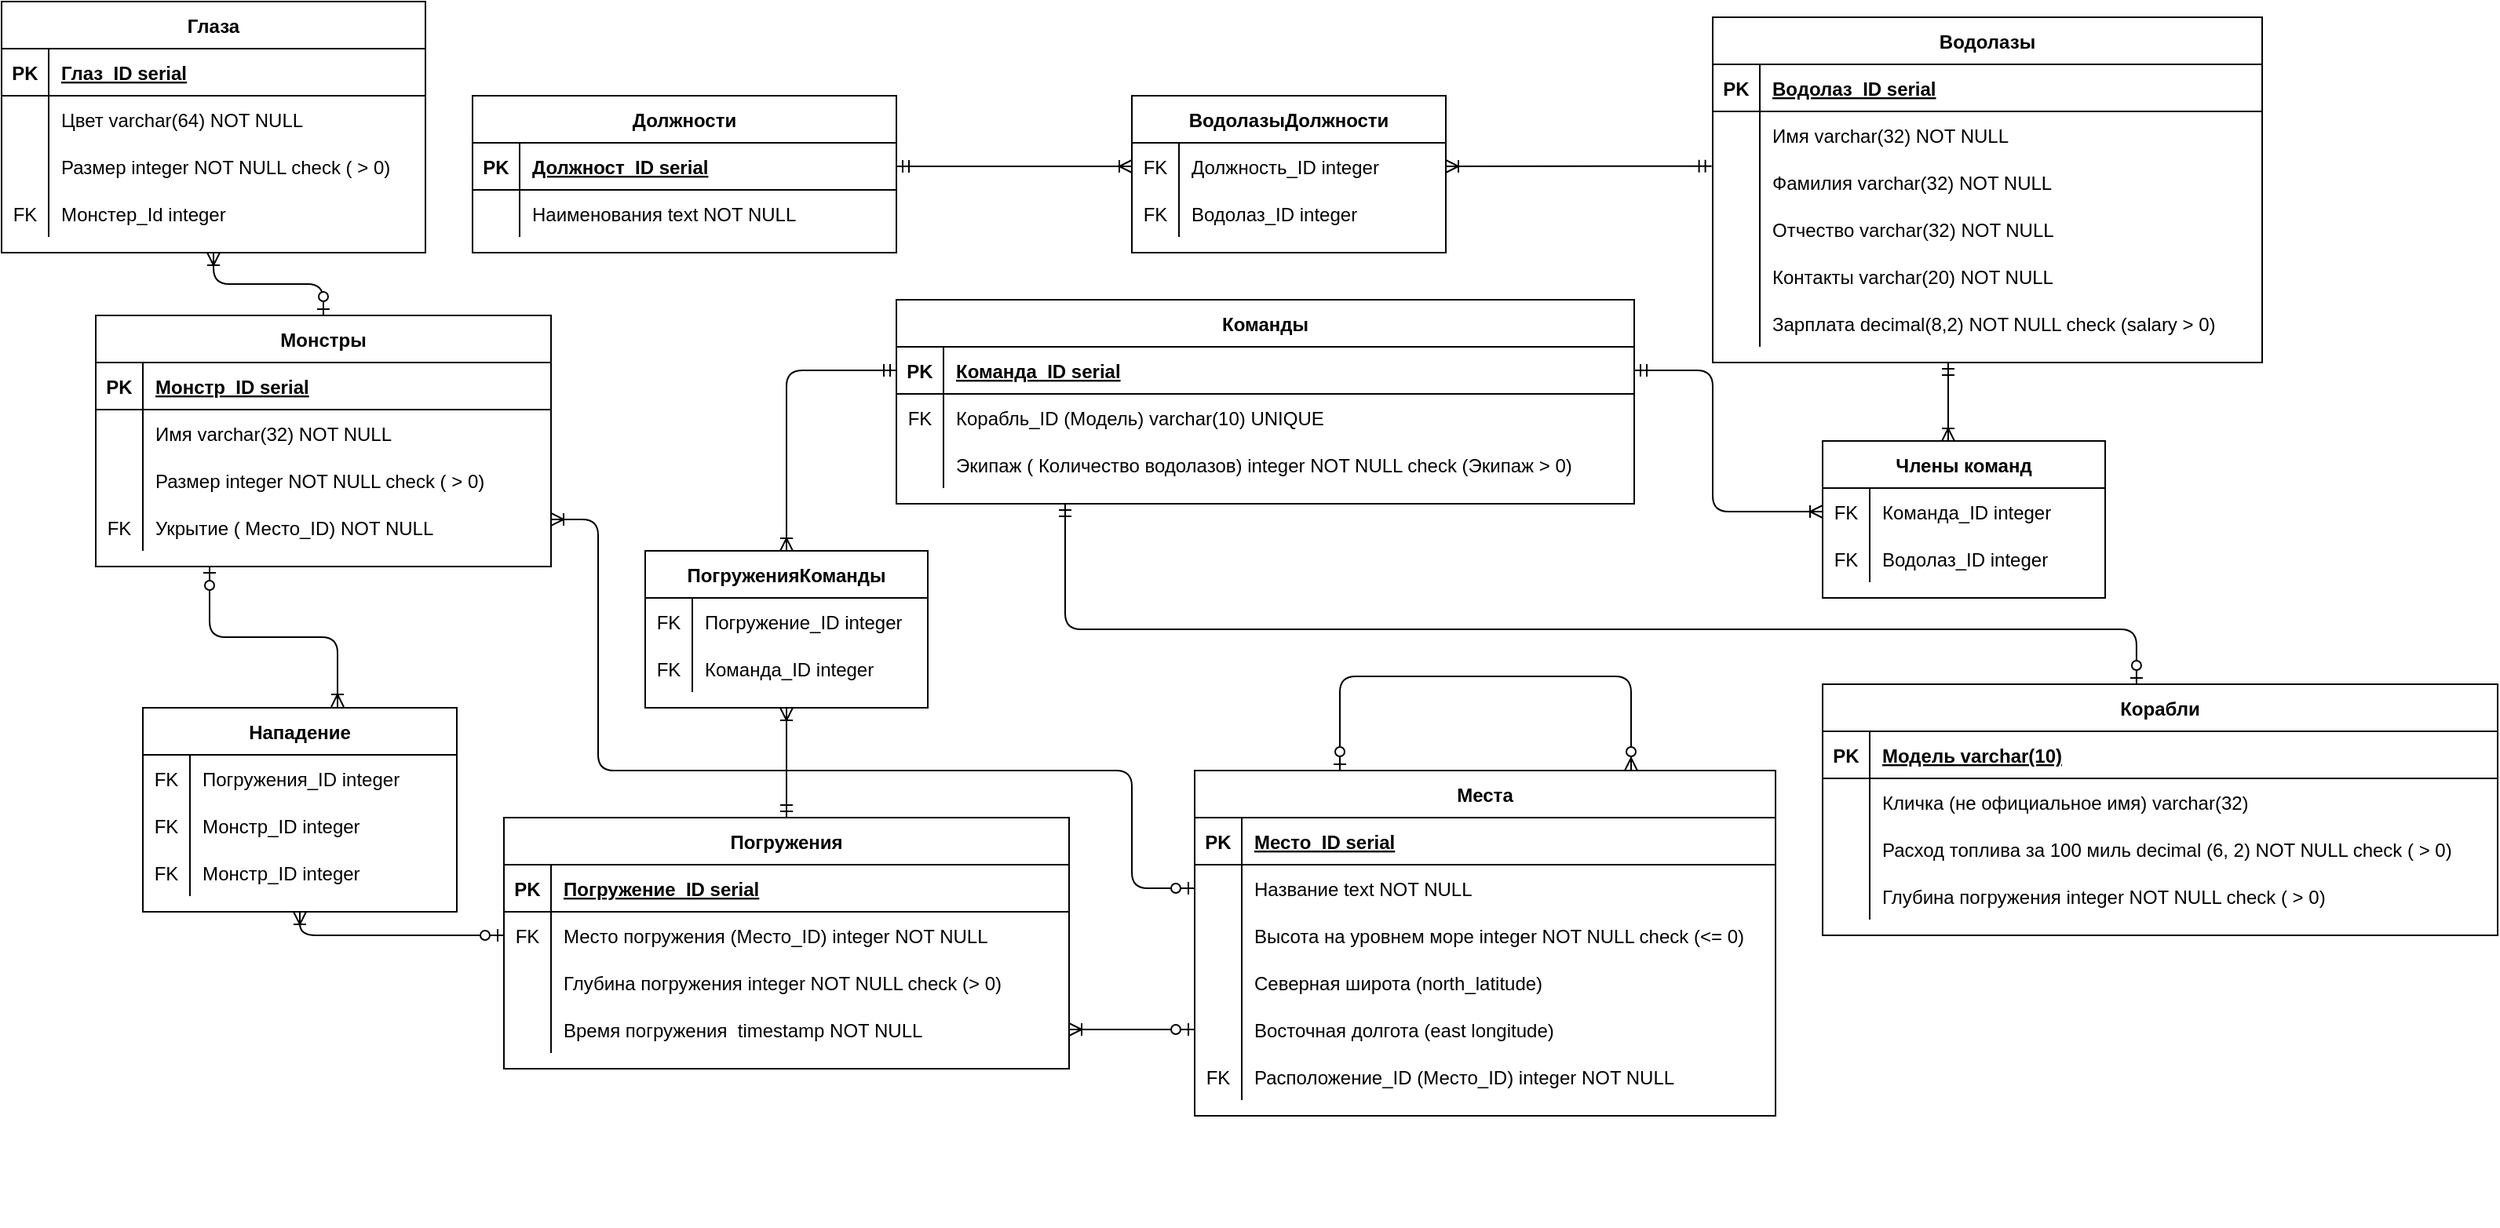 <mxfile version="13.8.8" type="device"><diagram id="R2lEEEUBdFMjLlhIrx00" name="Page-1"><mxGraphModel dx="1526" dy="299" grid="1" gridSize="10" guides="1" tooltips="1" connect="1" arrows="1" fold="1" page="1" pageScale="1" pageWidth="850" pageHeight="1100" math="0" shadow="0" extFonts="Permanent Marker^https://fonts.googleapis.com/css?family=Permanent+Marker"><root><mxCell id="0"/><mxCell id="1" parent="0"/><mxCell id="KyIzx96d9_ezbfcaVegg-49" value="Должности" style="shape=table;startSize=30;container=1;collapsible=1;childLayout=tableLayout;fixedRows=1;rowLines=0;fontStyle=1;align=center;resizeLast=1;" parent="1" vertex="1"><mxGeometry x="-250" y="320" width="270" height="100" as="geometry"/></mxCell><mxCell id="KyIzx96d9_ezbfcaVegg-50" value="" style="shape=partialRectangle;collapsible=0;dropTarget=0;pointerEvents=0;fillColor=none;top=0;left=0;bottom=1;right=0;points=[[0,0.5],[1,0.5]];portConstraint=eastwest;" parent="KyIzx96d9_ezbfcaVegg-49" vertex="1"><mxGeometry y="30" width="270" height="30" as="geometry"/></mxCell><mxCell id="KyIzx96d9_ezbfcaVegg-51" value="PK" style="shape=partialRectangle;connectable=0;fillColor=none;top=0;left=0;bottom=0;right=0;fontStyle=1;overflow=hidden;" parent="KyIzx96d9_ezbfcaVegg-50" vertex="1"><mxGeometry width="30" height="30" as="geometry"/></mxCell><mxCell id="KyIzx96d9_ezbfcaVegg-52" value="Должност_ID serial" style="shape=partialRectangle;connectable=0;fillColor=none;top=0;left=0;bottom=0;right=0;align=left;spacingLeft=6;fontStyle=5;overflow=hidden;" parent="KyIzx96d9_ezbfcaVegg-50" vertex="1"><mxGeometry x="30" width="240" height="30" as="geometry"/></mxCell><mxCell id="KyIzx96d9_ezbfcaVegg-59" value="" style="shape=partialRectangle;collapsible=0;dropTarget=0;pointerEvents=0;fillColor=none;top=0;left=0;bottom=0;right=0;points=[[0,0.5],[1,0.5]];portConstraint=eastwest;" parent="KyIzx96d9_ezbfcaVegg-49" vertex="1"><mxGeometry y="60" width="270" height="30" as="geometry"/></mxCell><mxCell id="KyIzx96d9_ezbfcaVegg-60" value="" style="shape=partialRectangle;connectable=0;fillColor=none;top=0;left=0;bottom=0;right=0;editable=1;overflow=hidden;" parent="KyIzx96d9_ezbfcaVegg-59" vertex="1"><mxGeometry width="30" height="30" as="geometry"/></mxCell><mxCell id="KyIzx96d9_ezbfcaVegg-61" value="Наименования text NOT NULL" style="shape=partialRectangle;connectable=0;fillColor=none;top=0;left=0;bottom=0;right=0;align=left;spacingLeft=6;overflow=hidden;" parent="KyIzx96d9_ezbfcaVegg-59" vertex="1"><mxGeometry x="30" width="240" height="30" as="geometry"/></mxCell><mxCell id="KyIzx96d9_ezbfcaVegg-262" value="" style="fontSize=12;html=1;endArrow=ERoneToMany;startArrow=ERmandOne;elbow=vertical;exitX=1;exitY=0.5;exitDx=0;exitDy=0;entryX=0;entryY=0.5;entryDx=0;entryDy=0;endFill=0;" parent="1" source="KyIzx96d9_ezbfcaVegg-50" target="KyIzx96d9_ezbfcaVegg-201" edge="1"><mxGeometry width="100" height="100" relative="1" as="geometry"><mxPoint x="-10" y="430" as="sourcePoint"/><mxPoint x="90" y="330" as="targetPoint"/><Array as="points"/></mxGeometry></mxCell><mxCell id="KyIzx96d9_ezbfcaVegg-263" value="" style="fontSize=12;html=1;endArrow=ERoneToMany;startArrow=ERmandOne;elbow=vertical;exitX=-0.002;exitY=0.161;exitDx=0;exitDy=0;exitPerimeter=0;entryX=1;entryY=0.5;entryDx=0;entryDy=0;endFill=0;" parent="1" source="KyIzx96d9_ezbfcaVegg-34" target="KyIzx96d9_ezbfcaVegg-201" edge="1"><mxGeometry width="100" height="100" relative="1" as="geometry"><mxPoint x="280" y="290" as="sourcePoint"/><mxPoint x="270" y="365" as="targetPoint"/><Array as="points"/></mxGeometry></mxCell><mxCell id="KyIzx96d9_ezbfcaVegg-264" value="" style="fontSize=12;html=1;endArrow=ERzeroToOne;startArrow=ERmandOne;entryX=0.465;entryY=0;entryDx=0;entryDy=0;entryPerimeter=0;edgeStyle=elbowEdgeStyle;elbow=vertical;startFill=0;endFill=1;" parent="1" target="KyIzx96d9_ezbfcaVegg-62" edge="1"><mxGeometry width="100" height="100" relative="1" as="geometry"><mxPoint x="127.5" y="580" as="sourcePoint"/><mxPoint x="7.5" y="570" as="targetPoint"/><Array as="points"><mxPoint x="280" y="660"/></Array></mxGeometry></mxCell><mxCell id="KyIzx96d9_ezbfcaVegg-278" value="" style="fontSize=12;html=1;endArrow=ERoneToMany;startArrow=ERmandOne;elbow=vertical;endFill=0;" parent="1" edge="1"><mxGeometry width="100" height="100" relative="1" as="geometry"><mxPoint x="690" y="490" as="sourcePoint"/><mxPoint x="690" y="540" as="targetPoint"/><Array as="points"/></mxGeometry></mxCell><mxCell id="KyIzx96d9_ezbfcaVegg-210" value="Команды" style="shape=table;startSize=30;container=1;collapsible=1;childLayout=tableLayout;fixedRows=1;rowLines=0;fontStyle=1;align=center;resizeLast=1;strokeColor=#000000;" parent="1" vertex="1"><mxGeometry x="20" y="450" width="470" height="130" as="geometry"/></mxCell><mxCell id="KyIzx96d9_ezbfcaVegg-211" value="" style="shape=partialRectangle;collapsible=0;dropTarget=0;pointerEvents=0;fillColor=none;top=0;left=0;bottom=1;right=0;points=[[0,0.5],[1,0.5]];portConstraint=eastwest;" parent="KyIzx96d9_ezbfcaVegg-210" vertex="1"><mxGeometry y="30" width="470" height="30" as="geometry"/></mxCell><mxCell id="KyIzx96d9_ezbfcaVegg-212" value="PK" style="shape=partialRectangle;connectable=0;fillColor=none;top=0;left=0;bottom=0;right=0;fontStyle=1;overflow=hidden;" parent="KyIzx96d9_ezbfcaVegg-211" vertex="1"><mxGeometry width="30" height="30" as="geometry"/></mxCell><mxCell id="KyIzx96d9_ezbfcaVegg-213" value="Команда_ID serial" style="shape=partialRectangle;connectable=0;fillColor=none;top=0;left=0;bottom=0;right=0;align=left;spacingLeft=6;fontStyle=5;overflow=hidden;" parent="KyIzx96d9_ezbfcaVegg-211" vertex="1"><mxGeometry x="30" width="440" height="30" as="geometry"/></mxCell><mxCell id="KyIzx96d9_ezbfcaVegg-214" value="" style="shape=partialRectangle;collapsible=0;dropTarget=0;pointerEvents=0;fillColor=none;top=0;left=0;bottom=0;right=0;points=[[0,0.5],[1,0.5]];portConstraint=eastwest;" parent="KyIzx96d9_ezbfcaVegg-210" vertex="1"><mxGeometry y="60" width="470" height="30" as="geometry"/></mxCell><mxCell id="KyIzx96d9_ezbfcaVegg-215" value="FK" style="shape=partialRectangle;connectable=0;fillColor=none;top=0;left=0;bottom=0;right=0;editable=1;overflow=hidden;" parent="KyIzx96d9_ezbfcaVegg-214" vertex="1"><mxGeometry width="30" height="30" as="geometry"/></mxCell><mxCell id="KyIzx96d9_ezbfcaVegg-216" value="Корабль_ID (Модель) varchar(10) UNIQUE" style="shape=partialRectangle;connectable=0;fillColor=none;top=0;left=0;bottom=0;right=0;align=left;spacingLeft=6;overflow=hidden;" parent="KyIzx96d9_ezbfcaVegg-214" vertex="1"><mxGeometry x="30" width="440" height="30" as="geometry"/></mxCell><mxCell id="KyIzx96d9_ezbfcaVegg-217" value="" style="shape=partialRectangle;collapsible=0;dropTarget=0;pointerEvents=0;fillColor=none;top=0;left=0;bottom=0;right=0;points=[[0,0.5],[1,0.5]];portConstraint=eastwest;" parent="KyIzx96d9_ezbfcaVegg-210" vertex="1"><mxGeometry y="90" width="470" height="30" as="geometry"/></mxCell><mxCell id="KyIzx96d9_ezbfcaVegg-218" value="" style="shape=partialRectangle;connectable=0;fillColor=none;top=0;left=0;bottom=0;right=0;editable=1;overflow=hidden;" parent="KyIzx96d9_ezbfcaVegg-217" vertex="1"><mxGeometry width="30" height="30" as="geometry"/></mxCell><mxCell id="KyIzx96d9_ezbfcaVegg-219" value="Экипаж ( Количество водолазов) integer NOT NULL check (Экипаж &gt; 0)" style="shape=partialRectangle;connectable=0;fillColor=none;top=0;left=0;bottom=0;right=0;align=left;spacingLeft=6;overflow=hidden;" parent="KyIzx96d9_ezbfcaVegg-217" vertex="1"><mxGeometry x="30" width="440" height="30" as="geometry"/></mxCell><mxCell id="KyIzx96d9_ezbfcaVegg-280" value="" style="edgeStyle=elbowEdgeStyle;fontSize=12;html=1;endArrow=ERoneToMany;startArrow=ERmandOne;exitX=1;exitY=0.5;exitDx=0;exitDy=0;entryX=0;entryY=0.5;entryDx=0;entryDy=0;endFill=0;" parent="1" source="KyIzx96d9_ezbfcaVegg-211" target="KyIzx96d9_ezbfcaVegg-269" edge="1"><mxGeometry width="100" height="100" relative="1" as="geometry"><mxPoint x="250" y="720" as="sourcePoint"/><mxPoint x="350" y="620" as="targetPoint"/><Array as="points"><mxPoint x="540" y="550"/></Array></mxGeometry></mxCell><mxCell id="KyIzx96d9_ezbfcaVegg-236" value="Погружения" style="shape=table;startSize=30;container=1;collapsible=1;childLayout=tableLayout;fixedRows=1;rowLines=0;fontStyle=1;align=center;resizeLast=1;strokeColor=#000000;" parent="1" vertex="1"><mxGeometry x="-230" y="780" width="360" height="160" as="geometry"/></mxCell><mxCell id="KyIzx96d9_ezbfcaVegg-237" value="" style="shape=partialRectangle;collapsible=0;dropTarget=0;pointerEvents=0;fillColor=none;top=0;left=0;bottom=1;right=0;points=[[0,0.5],[1,0.5]];portConstraint=eastwest;" parent="KyIzx96d9_ezbfcaVegg-236" vertex="1"><mxGeometry y="30" width="360" height="30" as="geometry"/></mxCell><mxCell id="KyIzx96d9_ezbfcaVegg-238" value="PK" style="shape=partialRectangle;connectable=0;fillColor=none;top=0;left=0;bottom=0;right=0;fontStyle=1;overflow=hidden;" parent="KyIzx96d9_ezbfcaVegg-237" vertex="1"><mxGeometry width="30" height="30" as="geometry"/></mxCell><mxCell id="KyIzx96d9_ezbfcaVegg-239" value="Погружение_ID serial" style="shape=partialRectangle;connectable=0;fillColor=none;top=0;left=0;bottom=0;right=0;align=left;spacingLeft=6;fontStyle=5;overflow=hidden;" parent="KyIzx96d9_ezbfcaVegg-237" vertex="1"><mxGeometry x="30" width="330" height="30" as="geometry"/></mxCell><mxCell id="KyIzx96d9_ezbfcaVegg-246" value="" style="shape=partialRectangle;collapsible=0;dropTarget=0;pointerEvents=0;fillColor=none;top=0;left=0;bottom=0;right=0;points=[[0,0.5],[1,0.5]];portConstraint=eastwest;" parent="KyIzx96d9_ezbfcaVegg-236" vertex="1"><mxGeometry y="60" width="360" height="30" as="geometry"/></mxCell><mxCell id="KyIzx96d9_ezbfcaVegg-247" value="FK" style="shape=partialRectangle;connectable=0;fillColor=none;top=0;left=0;bottom=0;right=0;editable=1;overflow=hidden;" parent="KyIzx96d9_ezbfcaVegg-246" vertex="1"><mxGeometry width="30" height="30" as="geometry"/></mxCell><mxCell id="KyIzx96d9_ezbfcaVegg-248" value="Место погружения (Место_ID) integer NOT NULL" style="shape=partialRectangle;connectable=0;fillColor=none;top=0;left=0;bottom=0;right=0;align=left;spacingLeft=6;overflow=hidden;" parent="KyIzx96d9_ezbfcaVegg-246" vertex="1"><mxGeometry x="30" width="330" height="30" as="geometry"/></mxCell><mxCell id="KyIzx96d9_ezbfcaVegg-243" value="" style="shape=partialRectangle;collapsible=0;dropTarget=0;pointerEvents=0;fillColor=none;top=0;left=0;bottom=0;right=0;points=[[0,0.5],[1,0.5]];portConstraint=eastwest;" parent="KyIzx96d9_ezbfcaVegg-236" vertex="1"><mxGeometry y="90" width="360" height="30" as="geometry"/></mxCell><mxCell id="KyIzx96d9_ezbfcaVegg-244" value="" style="shape=partialRectangle;connectable=0;fillColor=none;top=0;left=0;bottom=0;right=0;editable=1;overflow=hidden;" parent="KyIzx96d9_ezbfcaVegg-243" vertex="1"><mxGeometry width="30" height="30" as="geometry"/></mxCell><mxCell id="KyIzx96d9_ezbfcaVegg-245" value="Глубина погружения integer NOT NULL check (&gt; 0)" style="shape=partialRectangle;connectable=0;fillColor=none;top=0;left=0;bottom=0;right=0;align=left;spacingLeft=6;overflow=hidden;" parent="KyIzx96d9_ezbfcaVegg-243" vertex="1"><mxGeometry x="30" width="330" height="30" as="geometry"/></mxCell><mxCell id="KyIzx96d9_ezbfcaVegg-240" value="" style="shape=partialRectangle;collapsible=0;dropTarget=0;pointerEvents=0;fillColor=none;top=0;left=0;bottom=0;right=0;points=[[0,0.5],[1,0.5]];portConstraint=eastwest;" parent="KyIzx96d9_ezbfcaVegg-236" vertex="1"><mxGeometry y="120" width="360" height="30" as="geometry"/></mxCell><mxCell id="KyIzx96d9_ezbfcaVegg-241" value="" style="shape=partialRectangle;connectable=0;fillColor=none;top=0;left=0;bottom=0;right=0;editable=1;overflow=hidden;" parent="KyIzx96d9_ezbfcaVegg-240" vertex="1"><mxGeometry width="30" height="30" as="geometry"/></mxCell><mxCell id="KyIzx96d9_ezbfcaVegg-242" value="Время погружения  timestamp NOT NULL" style="shape=partialRectangle;connectable=0;fillColor=none;top=0;left=0;bottom=0;right=0;align=left;spacingLeft=6;overflow=hidden;" parent="KyIzx96d9_ezbfcaVegg-240" vertex="1"><mxGeometry x="30" width="330" height="30" as="geometry"/></mxCell><mxCell id="KyIzx96d9_ezbfcaVegg-284" value="" style="fontSize=12;html=1;endArrow=ERoneToMany;startArrow=ERmandOne;elbow=vertical;exitX=0;exitY=0.5;exitDx=0;exitDy=0;endFill=0;edgeStyle=orthogonalEdgeStyle;entryX=0.5;entryY=0;entryDx=0;entryDy=0;" parent="1" source="KyIzx96d9_ezbfcaVegg-211" target="KyIzx96d9_ezbfcaVegg-249" edge="1"><mxGeometry width="100" height="100" relative="1" as="geometry"><mxPoint x="19.0" y="502.5" as="sourcePoint"/><mxPoint x="-70" y="497.5" as="targetPoint"/></mxGeometry></mxCell><mxCell id="KyIzx96d9_ezbfcaVegg-285" value="" style="fontSize=12;html=1;endArrow=ERoneToMany;startArrow=ERmandOne;elbow=vertical;exitX=0.5;exitY=0;exitDx=0;exitDy=0;entryX=0.5;entryY=1;entryDx=0;entryDy=0;endFill=0;" parent="1" source="KyIzx96d9_ezbfcaVegg-236" target="KyIzx96d9_ezbfcaVegg-249" edge="1"><mxGeometry width="100" height="100" relative="1" as="geometry"><mxPoint x="-195" y="600" as="sourcePoint"/><mxPoint x="-125" y="600" as="targetPoint"/><Array as="points"/></mxGeometry></mxCell><mxCell id="KyIzx96d9_ezbfcaVegg-27" value="Водолазы" style="shape=table;startSize=30;container=1;collapsible=1;childLayout=tableLayout;fixedRows=1;rowLines=0;fontStyle=1;align=center;resizeLast=1;" parent="1" vertex="1"><mxGeometry x="540" y="270" width="350" height="220" as="geometry"/></mxCell><mxCell id="KyIzx96d9_ezbfcaVegg-28" value="" style="shape=partialRectangle;collapsible=0;dropTarget=0;pointerEvents=0;fillColor=none;top=0;left=0;bottom=1;right=0;points=[[0,0.5],[1,0.5]];portConstraint=eastwest;" parent="KyIzx96d9_ezbfcaVegg-27" vertex="1"><mxGeometry y="30" width="350" height="30" as="geometry"/></mxCell><mxCell id="KyIzx96d9_ezbfcaVegg-29" value="PK" style="shape=partialRectangle;connectable=0;fillColor=none;top=0;left=0;bottom=0;right=0;fontStyle=1;overflow=hidden;" parent="KyIzx96d9_ezbfcaVegg-28" vertex="1"><mxGeometry width="30" height="30" as="geometry"/></mxCell><mxCell id="KyIzx96d9_ezbfcaVegg-30" value="Водолаз_ID serial" style="shape=partialRectangle;connectable=0;fillColor=none;top=0;left=0;bottom=0;right=0;align=left;spacingLeft=6;fontStyle=5;overflow=hidden;" parent="KyIzx96d9_ezbfcaVegg-28" vertex="1"><mxGeometry x="30" width="320" height="30" as="geometry"/></mxCell><mxCell id="KyIzx96d9_ezbfcaVegg-31" value="" style="shape=partialRectangle;collapsible=0;dropTarget=0;pointerEvents=0;fillColor=none;top=0;left=0;bottom=0;right=0;points=[[0,0.5],[1,0.5]];portConstraint=eastwest;" parent="KyIzx96d9_ezbfcaVegg-27" vertex="1"><mxGeometry y="60" width="350" height="30" as="geometry"/></mxCell><mxCell id="KyIzx96d9_ezbfcaVegg-32" value="" style="shape=partialRectangle;connectable=0;fillColor=none;top=0;left=0;bottom=0;right=0;editable=1;overflow=hidden;" parent="KyIzx96d9_ezbfcaVegg-31" vertex="1"><mxGeometry width="30" height="30" as="geometry"/></mxCell><mxCell id="KyIzx96d9_ezbfcaVegg-33" value="Имя varchar(32) NOT NULL" style="shape=partialRectangle;connectable=0;fillColor=none;top=0;left=0;bottom=0;right=0;align=left;spacingLeft=6;overflow=hidden;" parent="KyIzx96d9_ezbfcaVegg-31" vertex="1"><mxGeometry x="30" width="320" height="30" as="geometry"/></mxCell><mxCell id="KyIzx96d9_ezbfcaVegg-34" value="" style="shape=partialRectangle;collapsible=0;dropTarget=0;pointerEvents=0;fillColor=none;top=0;left=0;bottom=0;right=0;points=[[0,0.5],[1,0.5]];portConstraint=eastwest;" parent="KyIzx96d9_ezbfcaVegg-27" vertex="1"><mxGeometry y="90" width="350" height="30" as="geometry"/></mxCell><mxCell id="KyIzx96d9_ezbfcaVegg-35" value="" style="shape=partialRectangle;connectable=0;fillColor=none;top=0;left=0;bottom=0;right=0;editable=1;overflow=hidden;" parent="KyIzx96d9_ezbfcaVegg-34" vertex="1"><mxGeometry width="30" height="30" as="geometry"/></mxCell><mxCell id="KyIzx96d9_ezbfcaVegg-36" value="Фамилия varchar(32) NOT NULL" style="shape=partialRectangle;connectable=0;fillColor=none;top=0;left=0;bottom=0;right=0;align=left;spacingLeft=6;overflow=hidden;" parent="KyIzx96d9_ezbfcaVegg-34" vertex="1"><mxGeometry x="30" width="320" height="30" as="geometry"/></mxCell><mxCell id="KyIzx96d9_ezbfcaVegg-37" value="" style="shape=partialRectangle;collapsible=0;dropTarget=0;pointerEvents=0;fillColor=none;top=0;left=0;bottom=0;right=0;points=[[0,0.5],[1,0.5]];portConstraint=eastwest;" parent="KyIzx96d9_ezbfcaVegg-27" vertex="1"><mxGeometry y="120" width="350" height="30" as="geometry"/></mxCell><mxCell id="KyIzx96d9_ezbfcaVegg-38" value="" style="shape=partialRectangle;connectable=0;fillColor=none;top=0;left=0;bottom=0;right=0;editable=1;overflow=hidden;" parent="KyIzx96d9_ezbfcaVegg-37" vertex="1"><mxGeometry width="30" height="30" as="geometry"/></mxCell><mxCell id="KyIzx96d9_ezbfcaVegg-39" value="Отчество varchar(32) NOT NULL" style="shape=partialRectangle;connectable=0;fillColor=none;top=0;left=0;bottom=0;right=0;align=left;spacingLeft=6;overflow=hidden;" parent="KyIzx96d9_ezbfcaVegg-37" vertex="1"><mxGeometry x="30" width="320" height="30" as="geometry"/></mxCell><mxCell id="KyIzx96d9_ezbfcaVegg-40" value="" style="shape=partialRectangle;collapsible=0;dropTarget=0;pointerEvents=0;fillColor=none;top=0;left=0;bottom=0;right=0;points=[[0,0.5],[1,0.5]];portConstraint=eastwest;" parent="KyIzx96d9_ezbfcaVegg-27" vertex="1"><mxGeometry y="150" width="350" height="30" as="geometry"/></mxCell><mxCell id="KyIzx96d9_ezbfcaVegg-41" value="" style="shape=partialRectangle;connectable=0;fillColor=none;top=0;left=0;bottom=0;right=0;editable=1;overflow=hidden;" parent="KyIzx96d9_ezbfcaVegg-40" vertex="1"><mxGeometry width="30" height="30" as="geometry"/></mxCell><mxCell id="KyIzx96d9_ezbfcaVegg-42" value="Контакты varchar(20) NOT NULL" style="shape=partialRectangle;connectable=0;fillColor=none;top=0;left=0;bottom=0;right=0;align=left;spacingLeft=6;overflow=hidden;" parent="KyIzx96d9_ezbfcaVegg-40" vertex="1"><mxGeometry x="30" width="320" height="30" as="geometry"/></mxCell><mxCell id="KyIzx96d9_ezbfcaVegg-43" value="" style="shape=partialRectangle;collapsible=0;dropTarget=0;pointerEvents=0;fillColor=none;top=0;left=0;bottom=0;right=0;points=[[0,0.5],[1,0.5]];portConstraint=eastwest;" parent="KyIzx96d9_ezbfcaVegg-27" vertex="1"><mxGeometry y="180" width="350" height="30" as="geometry"/></mxCell><mxCell id="KyIzx96d9_ezbfcaVegg-44" value="" style="shape=partialRectangle;connectable=0;fillColor=none;top=0;left=0;bottom=0;right=0;editable=1;overflow=hidden;" parent="KyIzx96d9_ezbfcaVegg-43" vertex="1"><mxGeometry width="30" height="30" as="geometry"/></mxCell><mxCell id="KyIzx96d9_ezbfcaVegg-45" value="Зарплата decimal(8,2) NOT NULL check (salary &gt; 0)" style="shape=partialRectangle;connectable=0;fillColor=none;top=0;left=0;bottom=0;right=0;align=left;spacingLeft=6;overflow=hidden;" parent="KyIzx96d9_ezbfcaVegg-43" vertex="1"><mxGeometry x="30" width="320" height="30" as="geometry"/></mxCell><mxCell id="KyIzx96d9_ezbfcaVegg-75" value="Монстры" style="shape=table;startSize=30;container=1;collapsible=1;childLayout=tableLayout;fixedRows=1;rowLines=0;fontStyle=1;align=center;resizeLast=1;" parent="1" vertex="1"><mxGeometry x="-490" y="460" width="290" height="160" as="geometry"/></mxCell><mxCell id="KyIzx96d9_ezbfcaVegg-76" value="" style="shape=partialRectangle;collapsible=0;dropTarget=0;pointerEvents=0;fillColor=none;top=0;left=0;bottom=1;right=0;points=[[0,0.5],[1,0.5]];portConstraint=eastwest;" parent="KyIzx96d9_ezbfcaVegg-75" vertex="1"><mxGeometry y="30" width="290" height="30" as="geometry"/></mxCell><mxCell id="KyIzx96d9_ezbfcaVegg-77" value="PK" style="shape=partialRectangle;connectable=0;fillColor=none;top=0;left=0;bottom=0;right=0;fontStyle=1;overflow=hidden;" parent="KyIzx96d9_ezbfcaVegg-76" vertex="1"><mxGeometry width="30" height="30" as="geometry"/></mxCell><mxCell id="KyIzx96d9_ezbfcaVegg-78" value="Монстр_ID serial" style="shape=partialRectangle;connectable=0;fillColor=none;top=0;left=0;bottom=0;right=0;align=left;spacingLeft=6;fontStyle=5;overflow=hidden;" parent="KyIzx96d9_ezbfcaVegg-76" vertex="1"><mxGeometry x="30" width="260" height="30" as="geometry"/></mxCell><mxCell id="KyIzx96d9_ezbfcaVegg-79" value="" style="shape=partialRectangle;collapsible=0;dropTarget=0;pointerEvents=0;fillColor=none;top=0;left=0;bottom=0;right=0;points=[[0,0.5],[1,0.5]];portConstraint=eastwest;" parent="KyIzx96d9_ezbfcaVegg-75" vertex="1"><mxGeometry y="60" width="290" height="30" as="geometry"/></mxCell><mxCell id="KyIzx96d9_ezbfcaVegg-80" value="" style="shape=partialRectangle;connectable=0;fillColor=none;top=0;left=0;bottom=0;right=0;editable=1;overflow=hidden;" parent="KyIzx96d9_ezbfcaVegg-79" vertex="1"><mxGeometry width="30" height="30" as="geometry"/></mxCell><mxCell id="KyIzx96d9_ezbfcaVegg-81" value="Имя varchar(32) NOT NULL" style="shape=partialRectangle;connectable=0;fillColor=none;top=0;left=0;bottom=0;right=0;align=left;spacingLeft=6;overflow=hidden;" parent="KyIzx96d9_ezbfcaVegg-79" vertex="1"><mxGeometry x="30" width="260" height="30" as="geometry"/></mxCell><mxCell id="KyIzx96d9_ezbfcaVegg-82" value="" style="shape=partialRectangle;collapsible=0;dropTarget=0;pointerEvents=0;fillColor=none;top=0;left=0;bottom=0;right=0;points=[[0,0.5],[1,0.5]];portConstraint=eastwest;" parent="KyIzx96d9_ezbfcaVegg-75" vertex="1"><mxGeometry y="90" width="290" height="30" as="geometry"/></mxCell><mxCell id="KyIzx96d9_ezbfcaVegg-83" value="" style="shape=partialRectangle;connectable=0;fillColor=none;top=0;left=0;bottom=0;right=0;editable=1;overflow=hidden;" parent="KyIzx96d9_ezbfcaVegg-82" vertex="1"><mxGeometry width="30" height="30" as="geometry"/></mxCell><mxCell id="KyIzx96d9_ezbfcaVegg-84" value="Размер integer NOT NULL check ( &gt; 0)" style="shape=partialRectangle;connectable=0;fillColor=none;top=0;left=0;bottom=0;right=0;align=left;spacingLeft=6;overflow=hidden;" parent="KyIzx96d9_ezbfcaVegg-82" vertex="1"><mxGeometry x="30" width="260" height="30" as="geometry"/></mxCell><mxCell id="KyIzx96d9_ezbfcaVegg-85" value="" style="shape=partialRectangle;collapsible=0;dropTarget=0;pointerEvents=0;fillColor=none;top=0;left=0;bottom=0;right=0;points=[[0,0.5],[1,0.5]];portConstraint=eastwest;" parent="KyIzx96d9_ezbfcaVegg-75" vertex="1"><mxGeometry y="120" width="290" height="30" as="geometry"/></mxCell><mxCell id="KyIzx96d9_ezbfcaVegg-86" value="FK" style="shape=partialRectangle;connectable=0;fillColor=none;top=0;left=0;bottom=0;right=0;editable=1;overflow=hidden;" parent="KyIzx96d9_ezbfcaVegg-85" vertex="1"><mxGeometry width="30" height="30" as="geometry"/></mxCell><mxCell id="KyIzx96d9_ezbfcaVegg-87" value="Укрытие ( Место_ID) NOT NULL" style="shape=partialRectangle;connectable=0;fillColor=none;top=0;left=0;bottom=0;right=0;align=left;spacingLeft=6;overflow=hidden;" parent="KyIzx96d9_ezbfcaVegg-85" vertex="1"><mxGeometry x="30" width="260" height="30" as="geometry"/></mxCell><mxCell id="KyIzx96d9_ezbfcaVegg-117" value="Глаза" style="shape=table;startSize=30;container=1;collapsible=1;childLayout=tableLayout;fixedRows=1;rowLines=0;fontStyle=1;align=center;resizeLast=1;" parent="1" vertex="1"><mxGeometry x="-550" y="260" width="270" height="160" as="geometry"/></mxCell><mxCell id="KyIzx96d9_ezbfcaVegg-118" value="" style="shape=partialRectangle;collapsible=0;dropTarget=0;pointerEvents=0;fillColor=none;top=0;left=0;bottom=1;right=0;points=[[0,0.5],[1,0.5]];portConstraint=eastwest;" parent="KyIzx96d9_ezbfcaVegg-117" vertex="1"><mxGeometry y="30" width="270" height="30" as="geometry"/></mxCell><mxCell id="KyIzx96d9_ezbfcaVegg-119" value="PK" style="shape=partialRectangle;connectable=0;fillColor=none;top=0;left=0;bottom=0;right=0;fontStyle=1;overflow=hidden;" parent="KyIzx96d9_ezbfcaVegg-118" vertex="1"><mxGeometry width="30" height="30" as="geometry"/></mxCell><mxCell id="KyIzx96d9_ezbfcaVegg-120" value="Глаз_ID serial" style="shape=partialRectangle;connectable=0;fillColor=none;top=0;left=0;bottom=0;right=0;align=left;spacingLeft=6;fontStyle=5;overflow=hidden;" parent="KyIzx96d9_ezbfcaVegg-118" vertex="1"><mxGeometry x="30" width="240" height="30" as="geometry"/></mxCell><mxCell id="KyIzx96d9_ezbfcaVegg-121" value="" style="shape=partialRectangle;collapsible=0;dropTarget=0;pointerEvents=0;fillColor=none;top=0;left=0;bottom=0;right=0;points=[[0,0.5],[1,0.5]];portConstraint=eastwest;" parent="KyIzx96d9_ezbfcaVegg-117" vertex="1"><mxGeometry y="60" width="270" height="30" as="geometry"/></mxCell><mxCell id="KyIzx96d9_ezbfcaVegg-122" value="" style="shape=partialRectangle;connectable=0;fillColor=none;top=0;left=0;bottom=0;right=0;editable=1;overflow=hidden;" parent="KyIzx96d9_ezbfcaVegg-121" vertex="1"><mxGeometry width="30" height="30" as="geometry"/></mxCell><mxCell id="KyIzx96d9_ezbfcaVegg-123" value="Цвет varchar(64) NOT NULL" style="shape=partialRectangle;connectable=0;fillColor=none;top=0;left=0;bottom=0;right=0;align=left;spacingLeft=6;overflow=hidden;" parent="KyIzx96d9_ezbfcaVegg-121" vertex="1"><mxGeometry x="30" width="240" height="30" as="geometry"/></mxCell><mxCell id="KyIzx96d9_ezbfcaVegg-124" value="" style="shape=partialRectangle;collapsible=0;dropTarget=0;pointerEvents=0;fillColor=none;top=0;left=0;bottom=0;right=0;points=[[0,0.5],[1,0.5]];portConstraint=eastwest;" parent="KyIzx96d9_ezbfcaVegg-117" vertex="1"><mxGeometry y="90" width="270" height="30" as="geometry"/></mxCell><mxCell id="KyIzx96d9_ezbfcaVegg-125" value="" style="shape=partialRectangle;connectable=0;fillColor=none;top=0;left=0;bottom=0;right=0;editable=1;overflow=hidden;" parent="KyIzx96d9_ezbfcaVegg-124" vertex="1"><mxGeometry width="30" height="30" as="geometry"/></mxCell><mxCell id="KyIzx96d9_ezbfcaVegg-126" value="Размер integer NOT NULL check ( &gt; 0)" style="shape=partialRectangle;connectable=0;fillColor=none;top=0;left=0;bottom=0;right=0;align=left;spacingLeft=6;overflow=hidden;" parent="KyIzx96d9_ezbfcaVegg-124" vertex="1"><mxGeometry x="30" width="240" height="30" as="geometry"/></mxCell><mxCell id="KyIzx96d9_ezbfcaVegg-127" value="" style="shape=partialRectangle;collapsible=0;dropTarget=0;pointerEvents=0;fillColor=none;top=0;left=0;bottom=0;right=0;points=[[0,0.5],[1,0.5]];portConstraint=eastwest;" parent="KyIzx96d9_ezbfcaVegg-117" vertex="1"><mxGeometry y="120" width="270" height="30" as="geometry"/></mxCell><mxCell id="KyIzx96d9_ezbfcaVegg-128" value="FK" style="shape=partialRectangle;connectable=0;fillColor=none;top=0;left=0;bottom=0;right=0;editable=1;overflow=hidden;" parent="KyIzx96d9_ezbfcaVegg-127" vertex="1"><mxGeometry width="30" height="30" as="geometry"/></mxCell><mxCell id="KyIzx96d9_ezbfcaVegg-129" value="Монстер_Id integer" style="shape=partialRectangle;connectable=0;fillColor=none;top=0;left=0;bottom=0;right=0;align=left;spacingLeft=6;overflow=hidden;" parent="KyIzx96d9_ezbfcaVegg-127" vertex="1"><mxGeometry x="30" width="240" height="30" as="geometry"/></mxCell><mxCell id="KyIzx96d9_ezbfcaVegg-292" value="" style="shape=partialRectangle;collapsible=0;dropTarget=0;pointerEvents=0;fillColor=none;top=0;left=0;bottom=0;right=0;points=[[0,0.5],[1,0.5]];portConstraint=eastwest;" parent="1" vertex="1"><mxGeometry x="-190" y="1010" width="220" height="30" as="geometry"/></mxCell><mxCell id="KyIzx96d9_ezbfcaVegg-320" value="" style="fontSize=12;html=1;endArrow=ERoneToMany;startArrow=ERzeroToOne;exitX=0.5;exitY=0;exitDx=0;exitDy=0;entryX=0.5;entryY=1;entryDx=0;entryDy=0;startFill=1;endFill=0;edgeStyle=orthogonalEdgeStyle;" parent="1" source="KyIzx96d9_ezbfcaVegg-75" target="KyIzx96d9_ezbfcaVegg-117" edge="1"><mxGeometry width="100" height="100" relative="1" as="geometry"><mxPoint x="-660" y="510" as="sourcePoint"/><mxPoint x="-680" y="420" as="targetPoint"/></mxGeometry></mxCell><mxCell id="KyIzx96d9_ezbfcaVegg-322" value="" style="fontSize=12;html=1;endArrow=ERoneToMany;startArrow=ERzeroToOne;elbow=vertical;entryX=0.62;entryY=-0.004;entryDx=0;entryDy=0;entryPerimeter=0;endFill=0;exitX=0.25;exitY=1;exitDx=0;exitDy=0;edgeStyle=orthogonalEdgeStyle;startFill=1;" parent="1" target="KyIzx96d9_ezbfcaVegg-307" edge="1" source="KyIzx96d9_ezbfcaVegg-75"><mxGeometry width="100" height="100" relative="1" as="geometry"><mxPoint x="-516" y="480" as="sourcePoint"/><mxPoint x="-407" y="526" as="targetPoint"/></mxGeometry></mxCell><mxCell id="KyIzx96d9_ezbfcaVegg-265" value="Члены команд" style="shape=table;startSize=30;container=1;collapsible=1;childLayout=tableLayout;fixedRows=1;rowLines=0;fontStyle=1;align=center;resizeLast=1;strokeColor=#000000;" parent="1" vertex="1"><mxGeometry x="610" y="540" width="180" height="100" as="geometry"/></mxCell><mxCell id="KyIzx96d9_ezbfcaVegg-269" value="" style="shape=partialRectangle;collapsible=0;dropTarget=0;pointerEvents=0;fillColor=none;top=0;left=0;bottom=0;right=0;points=[[0,0.5],[1,0.5]];portConstraint=eastwest;" parent="KyIzx96d9_ezbfcaVegg-265" vertex="1"><mxGeometry y="30" width="180" height="30" as="geometry"/></mxCell><mxCell id="KyIzx96d9_ezbfcaVegg-270" value="FK" style="shape=partialRectangle;connectable=0;fillColor=none;top=0;left=0;bottom=0;right=0;editable=1;overflow=hidden;" parent="KyIzx96d9_ezbfcaVegg-269" vertex="1"><mxGeometry width="30" height="30" as="geometry"/></mxCell><mxCell id="KyIzx96d9_ezbfcaVegg-271" value="Команда_ID integer" style="shape=partialRectangle;connectable=0;fillColor=none;top=0;left=0;bottom=0;right=0;align=left;spacingLeft=6;overflow=hidden;" parent="KyIzx96d9_ezbfcaVegg-269" vertex="1"><mxGeometry x="30" width="150" height="30" as="geometry"/></mxCell><mxCell id="KyIzx96d9_ezbfcaVegg-272" value="" style="shape=partialRectangle;collapsible=0;dropTarget=0;pointerEvents=0;fillColor=none;top=0;left=0;bottom=0;right=0;points=[[0,0.5],[1,0.5]];portConstraint=eastwest;" parent="KyIzx96d9_ezbfcaVegg-265" vertex="1"><mxGeometry y="60" width="180" height="30" as="geometry"/></mxCell><mxCell id="KyIzx96d9_ezbfcaVegg-273" value="FK" style="shape=partialRectangle;connectable=0;fillColor=none;top=0;left=0;bottom=0;right=0;editable=1;overflow=hidden;" parent="KyIzx96d9_ezbfcaVegg-272" vertex="1"><mxGeometry width="30" height="30" as="geometry"/></mxCell><mxCell id="KyIzx96d9_ezbfcaVegg-274" value="Водолаз_ID integer" style="shape=partialRectangle;connectable=0;fillColor=none;top=0;left=0;bottom=0;right=0;align=left;spacingLeft=6;overflow=hidden;" parent="KyIzx96d9_ezbfcaVegg-272" vertex="1"><mxGeometry x="30" width="150" height="30" as="geometry"/></mxCell><mxCell id="KyIzx96d9_ezbfcaVegg-197" value="ВодолазыДолжности" style="shape=table;startSize=30;container=1;collapsible=1;childLayout=tableLayout;fixedRows=1;rowLines=0;fontStyle=1;align=center;resizeLast=1;strokeColor=#000000;" parent="1" vertex="1"><mxGeometry x="170" y="320" width="200" height="100" as="geometry"/></mxCell><mxCell id="KyIzx96d9_ezbfcaVegg-201" value="" style="shape=partialRectangle;collapsible=0;dropTarget=0;pointerEvents=0;fillColor=none;top=0;left=0;bottom=0;right=0;points=[[0,0.5],[1,0.5]];portConstraint=eastwest;" parent="KyIzx96d9_ezbfcaVegg-197" vertex="1"><mxGeometry y="30" width="200" height="30" as="geometry"/></mxCell><mxCell id="KyIzx96d9_ezbfcaVegg-202" value="FK" style="shape=partialRectangle;connectable=0;fillColor=none;top=0;left=0;bottom=0;right=0;editable=1;overflow=hidden;" parent="KyIzx96d9_ezbfcaVegg-201" vertex="1"><mxGeometry width="30" height="30" as="geometry"/></mxCell><mxCell id="KyIzx96d9_ezbfcaVegg-203" value="Должность_ID integer" style="shape=partialRectangle;connectable=0;fillColor=none;top=0;left=0;bottom=0;right=0;align=left;spacingLeft=6;overflow=hidden;" parent="KyIzx96d9_ezbfcaVegg-201" vertex="1"><mxGeometry x="30" width="170" height="30" as="geometry"/></mxCell><mxCell id="KyIzx96d9_ezbfcaVegg-204" value="" style="shape=partialRectangle;collapsible=0;dropTarget=0;pointerEvents=0;fillColor=none;top=0;left=0;bottom=0;right=0;points=[[0,0.5],[1,0.5]];portConstraint=eastwest;" parent="KyIzx96d9_ezbfcaVegg-197" vertex="1"><mxGeometry y="60" width="200" height="30" as="geometry"/></mxCell><mxCell id="KyIzx96d9_ezbfcaVegg-205" value="FK" style="shape=partialRectangle;connectable=0;fillColor=none;top=0;left=0;bottom=0;right=0;editable=1;overflow=hidden;" parent="KyIzx96d9_ezbfcaVegg-204" vertex="1"><mxGeometry width="30" height="30" as="geometry"/></mxCell><mxCell id="KyIzx96d9_ezbfcaVegg-206" value="Водолаз_ID integer" style="shape=partialRectangle;connectable=0;fillColor=none;top=0;left=0;bottom=0;right=0;align=left;spacingLeft=6;overflow=hidden;" parent="KyIzx96d9_ezbfcaVegg-204" vertex="1"><mxGeometry x="30" width="170" height="30" as="geometry"/></mxCell><mxCell id="KyIzx96d9_ezbfcaVegg-62" value="Корабли" style="shape=table;startSize=30;container=1;collapsible=1;childLayout=tableLayout;fixedRows=1;rowLines=0;fontStyle=1;align=center;resizeLast=1;" parent="1" vertex="1"><mxGeometry x="610" y="695" width="430" height="160" as="geometry"/></mxCell><mxCell id="KyIzx96d9_ezbfcaVegg-63" value="" style="shape=partialRectangle;collapsible=0;dropTarget=0;pointerEvents=0;fillColor=none;top=0;left=0;bottom=1;right=0;points=[[0,0.5],[1,0.5]];portConstraint=eastwest;" parent="KyIzx96d9_ezbfcaVegg-62" vertex="1"><mxGeometry y="30" width="430" height="30" as="geometry"/></mxCell><mxCell id="KyIzx96d9_ezbfcaVegg-64" value="PK" style="shape=partialRectangle;connectable=0;fillColor=none;top=0;left=0;bottom=0;right=0;fontStyle=1;overflow=hidden;" parent="KyIzx96d9_ezbfcaVegg-63" vertex="1"><mxGeometry width="30" height="30" as="geometry"/></mxCell><mxCell id="KyIzx96d9_ezbfcaVegg-65" value="Модель varchar(10)" style="shape=partialRectangle;connectable=0;fillColor=none;top=0;left=0;bottom=0;right=0;align=left;spacingLeft=6;fontStyle=5;overflow=hidden;" parent="KyIzx96d9_ezbfcaVegg-63" vertex="1"><mxGeometry x="30" width="400" height="30" as="geometry"/></mxCell><mxCell id="KyIzx96d9_ezbfcaVegg-66" value="" style="shape=partialRectangle;collapsible=0;dropTarget=0;pointerEvents=0;fillColor=none;top=0;left=0;bottom=0;right=0;points=[[0,0.5],[1,0.5]];portConstraint=eastwest;" parent="KyIzx96d9_ezbfcaVegg-62" vertex="1"><mxGeometry y="60" width="430" height="30" as="geometry"/></mxCell><mxCell id="KyIzx96d9_ezbfcaVegg-67" value="" style="shape=partialRectangle;connectable=0;fillColor=none;top=0;left=0;bottom=0;right=0;editable=1;overflow=hidden;" parent="KyIzx96d9_ezbfcaVegg-66" vertex="1"><mxGeometry width="30" height="30" as="geometry"/></mxCell><mxCell id="KyIzx96d9_ezbfcaVegg-68" value="Кличка (не официальное имя) varchar(32)" style="shape=partialRectangle;connectable=0;fillColor=none;top=0;left=0;bottom=0;right=0;align=left;spacingLeft=6;overflow=hidden;" parent="KyIzx96d9_ezbfcaVegg-66" vertex="1"><mxGeometry x="30" width="400" height="30" as="geometry"/></mxCell><mxCell id="KyIzx96d9_ezbfcaVegg-114" value="" style="shape=partialRectangle;collapsible=0;dropTarget=0;pointerEvents=0;fillColor=none;top=0;left=0;bottom=0;right=0;points=[[0,0.5],[1,0.5]];portConstraint=eastwest;" parent="KyIzx96d9_ezbfcaVegg-62" vertex="1"><mxGeometry y="90" width="430" height="30" as="geometry"/></mxCell><mxCell id="KyIzx96d9_ezbfcaVegg-115" value="" style="shape=partialRectangle;connectable=0;fillColor=none;top=0;left=0;bottom=0;right=0;editable=1;overflow=hidden;" parent="KyIzx96d9_ezbfcaVegg-114" vertex="1"><mxGeometry width="30" height="30" as="geometry"/></mxCell><mxCell id="KyIzx96d9_ezbfcaVegg-116" value="Расход топлива за 100 миль decimal (6, 2) NOT NULL check ( &gt; 0)" style="shape=partialRectangle;connectable=0;fillColor=none;top=0;left=0;bottom=0;right=0;align=left;spacingLeft=6;overflow=hidden;" parent="KyIzx96d9_ezbfcaVegg-114" vertex="1"><mxGeometry x="30" width="400" height="30" as="geometry"/></mxCell><mxCell id="KyIzx96d9_ezbfcaVegg-72" value="" style="shape=partialRectangle;collapsible=0;dropTarget=0;pointerEvents=0;fillColor=none;top=0;left=0;bottom=0;right=0;points=[[0,0.5],[1,0.5]];portConstraint=eastwest;" parent="KyIzx96d9_ezbfcaVegg-62" vertex="1"><mxGeometry y="120" width="430" height="30" as="geometry"/></mxCell><mxCell id="KyIzx96d9_ezbfcaVegg-73" value="" style="shape=partialRectangle;connectable=0;fillColor=none;top=0;left=0;bottom=0;right=0;editable=1;overflow=hidden;" parent="KyIzx96d9_ezbfcaVegg-72" vertex="1"><mxGeometry width="30" height="30" as="geometry"/></mxCell><mxCell id="KyIzx96d9_ezbfcaVegg-74" value="Глубина погружения integer NOT NULL check ( &gt; 0)" style="shape=partialRectangle;connectable=0;fillColor=none;top=0;left=0;bottom=0;right=0;align=left;spacingLeft=6;overflow=hidden;" parent="KyIzx96d9_ezbfcaVegg-72" vertex="1"><mxGeometry x="30" width="400" height="30" as="geometry"/></mxCell><mxCell id="KyIzx96d9_ezbfcaVegg-156" value="Места" style="shape=table;startSize=30;container=1;collapsible=1;childLayout=tableLayout;fixedRows=1;rowLines=0;fontStyle=1;align=center;resizeLast=1;" parent="1" vertex="1"><mxGeometry x="210" y="750" width="370" height="220" as="geometry"/></mxCell><mxCell id="KyIzx96d9_ezbfcaVegg-157" value="" style="shape=partialRectangle;collapsible=0;dropTarget=0;pointerEvents=0;fillColor=none;top=0;left=0;bottom=1;right=0;points=[[0,0.5],[1,0.5]];portConstraint=eastwest;" parent="KyIzx96d9_ezbfcaVegg-156" vertex="1"><mxGeometry y="30" width="370" height="30" as="geometry"/></mxCell><mxCell id="KyIzx96d9_ezbfcaVegg-158" value="PK" style="shape=partialRectangle;connectable=0;fillColor=none;top=0;left=0;bottom=0;right=0;fontStyle=1;overflow=hidden;" parent="KyIzx96d9_ezbfcaVegg-157" vertex="1"><mxGeometry width="30" height="30" as="geometry"/></mxCell><mxCell id="KyIzx96d9_ezbfcaVegg-159" value="Место_ID serial" style="shape=partialRectangle;connectable=0;fillColor=none;top=0;left=0;bottom=0;right=0;align=left;spacingLeft=6;fontStyle=5;overflow=hidden;" parent="KyIzx96d9_ezbfcaVegg-157" vertex="1"><mxGeometry x="30" width="340" height="30" as="geometry"/></mxCell><mxCell id="KyIzx96d9_ezbfcaVegg-160" value="" style="shape=partialRectangle;collapsible=0;dropTarget=0;pointerEvents=0;fillColor=none;top=0;left=0;bottom=0;right=0;points=[[0,0.5],[1,0.5]];portConstraint=eastwest;" parent="KyIzx96d9_ezbfcaVegg-156" vertex="1"><mxGeometry y="60" width="370" height="30" as="geometry"/></mxCell><mxCell id="KyIzx96d9_ezbfcaVegg-161" value="" style="shape=partialRectangle;connectable=0;fillColor=none;top=0;left=0;bottom=0;right=0;editable=1;overflow=hidden;" parent="KyIzx96d9_ezbfcaVegg-160" vertex="1"><mxGeometry width="30" height="30" as="geometry"/></mxCell><mxCell id="KyIzx96d9_ezbfcaVegg-162" value="Название text NOT NULL" style="shape=partialRectangle;connectable=0;fillColor=none;top=0;left=0;bottom=0;right=0;align=left;spacingLeft=6;overflow=hidden;" parent="KyIzx96d9_ezbfcaVegg-160" vertex="1"><mxGeometry x="30" width="340" height="30" as="geometry"/></mxCell><mxCell id="KyIzx96d9_ezbfcaVegg-163" value="" style="shape=partialRectangle;collapsible=0;dropTarget=0;pointerEvents=0;fillColor=none;top=0;left=0;bottom=0;right=0;points=[[0,0.5],[1,0.5]];portConstraint=eastwest;" parent="KyIzx96d9_ezbfcaVegg-156" vertex="1"><mxGeometry y="90" width="370" height="30" as="geometry"/></mxCell><mxCell id="KyIzx96d9_ezbfcaVegg-164" value="" style="shape=partialRectangle;connectable=0;fillColor=none;top=0;left=0;bottom=0;right=0;editable=1;overflow=hidden;" parent="KyIzx96d9_ezbfcaVegg-163" vertex="1"><mxGeometry width="30" height="30" as="geometry"/></mxCell><mxCell id="KyIzx96d9_ezbfcaVegg-165" value="Высота на уровнем море integer NOT NULL check (&lt;= 0)" style="shape=partialRectangle;connectable=0;fillColor=none;top=0;left=0;bottom=0;right=0;align=left;spacingLeft=6;overflow=hidden;" parent="KyIzx96d9_ezbfcaVegg-163" vertex="1"><mxGeometry x="30" width="340" height="30" as="geometry"/></mxCell><mxCell id="bqYuowklUpSTkx-jHxhJ-5" value="" style="shape=partialRectangle;collapsible=0;dropTarget=0;pointerEvents=0;fillColor=none;top=0;left=0;bottom=0;right=0;points=[[0,0.5],[1,0.5]];portConstraint=eastwest;" vertex="1" parent="KyIzx96d9_ezbfcaVegg-156"><mxGeometry y="120" width="370" height="30" as="geometry"/></mxCell><mxCell id="bqYuowklUpSTkx-jHxhJ-6" value="" style="shape=partialRectangle;connectable=0;fillColor=none;top=0;left=0;bottom=0;right=0;editable=1;overflow=hidden;" vertex="1" parent="bqYuowklUpSTkx-jHxhJ-5"><mxGeometry width="30" height="30" as="geometry"/></mxCell><mxCell id="bqYuowklUpSTkx-jHxhJ-7" value="Северная широта (north_latitude)" style="shape=partialRectangle;connectable=0;fillColor=none;top=0;left=0;bottom=0;right=0;align=left;spacingLeft=6;overflow=hidden;" vertex="1" parent="bqYuowklUpSTkx-jHxhJ-5"><mxGeometry x="30" width="340" height="30" as="geometry"/></mxCell><mxCell id="bqYuowklUpSTkx-jHxhJ-8" value="" style="shape=partialRectangle;collapsible=0;dropTarget=0;pointerEvents=0;fillColor=none;top=0;left=0;bottom=0;right=0;points=[[0,0.5],[1,0.5]];portConstraint=eastwest;" vertex="1" parent="KyIzx96d9_ezbfcaVegg-156"><mxGeometry y="150" width="370" height="30" as="geometry"/></mxCell><mxCell id="bqYuowklUpSTkx-jHxhJ-9" value="" style="shape=partialRectangle;connectable=0;fillColor=none;top=0;left=0;bottom=0;right=0;editable=1;overflow=hidden;" vertex="1" parent="bqYuowklUpSTkx-jHxhJ-8"><mxGeometry width="30" height="30" as="geometry"/></mxCell><mxCell id="bqYuowklUpSTkx-jHxhJ-10" value="Восточная долгота (east longitude)" style="shape=partialRectangle;connectable=0;fillColor=none;top=0;left=0;bottom=0;right=0;align=left;spacingLeft=6;overflow=hidden;" vertex="1" parent="bqYuowklUpSTkx-jHxhJ-8"><mxGeometry x="30" width="340" height="30" as="geometry"/></mxCell><mxCell id="KyIzx96d9_ezbfcaVegg-166" value="" style="shape=partialRectangle;collapsible=0;dropTarget=0;pointerEvents=0;fillColor=none;top=0;left=0;bottom=0;right=0;points=[[0,0.5],[1,0.5]];portConstraint=eastwest;" parent="KyIzx96d9_ezbfcaVegg-156" vertex="1"><mxGeometry y="180" width="370" height="30" as="geometry"/></mxCell><mxCell id="KyIzx96d9_ezbfcaVegg-167" value="FK" style="shape=partialRectangle;connectable=0;fillColor=none;top=0;left=0;bottom=0;right=0;editable=1;overflow=hidden;" parent="KyIzx96d9_ezbfcaVegg-166" vertex="1"><mxGeometry width="30" height="30" as="geometry"/></mxCell><mxCell id="KyIzx96d9_ezbfcaVegg-168" value="Расположение_ID (Место_ID) integer NOT NULL" style="shape=partialRectangle;connectable=0;fillColor=none;top=0;left=0;bottom=0;right=0;align=left;spacingLeft=6;overflow=hidden;" parent="KyIzx96d9_ezbfcaVegg-166" vertex="1"><mxGeometry x="30" width="340" height="30" as="geometry"/></mxCell><mxCell id="KyIzx96d9_ezbfcaVegg-249" value="ПогруженияКоманды" style="shape=table;startSize=30;container=1;collapsible=1;childLayout=tableLayout;fixedRows=1;rowLines=0;fontStyle=1;align=center;resizeLast=1;strokeColor=#000000;" parent="1" vertex="1"><mxGeometry x="-140" y="610" width="180" height="100" as="geometry"/></mxCell><mxCell id="KyIzx96d9_ezbfcaVegg-253" value="" style="shape=partialRectangle;collapsible=0;dropTarget=0;pointerEvents=0;fillColor=none;top=0;left=0;bottom=0;right=0;points=[[0,0.5],[1,0.5]];portConstraint=eastwest;" parent="KyIzx96d9_ezbfcaVegg-249" vertex="1"><mxGeometry y="30" width="180" height="30" as="geometry"/></mxCell><mxCell id="KyIzx96d9_ezbfcaVegg-254" value="FK" style="shape=partialRectangle;connectable=0;fillColor=none;top=0;left=0;bottom=0;right=0;editable=1;overflow=hidden;" parent="KyIzx96d9_ezbfcaVegg-253" vertex="1"><mxGeometry width="30" height="30" as="geometry"/></mxCell><mxCell id="KyIzx96d9_ezbfcaVegg-255" value="Погружение_ID integer" style="shape=partialRectangle;connectable=0;fillColor=none;top=0;left=0;bottom=0;right=0;align=left;spacingLeft=6;overflow=hidden;" parent="KyIzx96d9_ezbfcaVegg-253" vertex="1"><mxGeometry x="30" width="150" height="30" as="geometry"/></mxCell><mxCell id="KyIzx96d9_ezbfcaVegg-281" value="" style="shape=partialRectangle;collapsible=0;dropTarget=0;pointerEvents=0;fillColor=none;top=0;left=0;bottom=0;right=0;points=[[0,0.5],[1,0.5]];portConstraint=eastwest;" parent="KyIzx96d9_ezbfcaVegg-249" vertex="1"><mxGeometry y="60" width="180" height="30" as="geometry"/></mxCell><mxCell id="KyIzx96d9_ezbfcaVegg-282" value="FK" style="shape=partialRectangle;connectable=0;fillColor=none;top=0;left=0;bottom=0;right=0;editable=1;overflow=hidden;" parent="KyIzx96d9_ezbfcaVegg-281" vertex="1"><mxGeometry width="30" height="30" as="geometry"/></mxCell><mxCell id="KyIzx96d9_ezbfcaVegg-283" value="Команда_ID integer" style="shape=partialRectangle;connectable=0;fillColor=none;top=0;left=0;bottom=0;right=0;align=left;spacingLeft=6;overflow=hidden;" parent="KyIzx96d9_ezbfcaVegg-281" vertex="1"><mxGeometry x="30" width="150" height="30" as="geometry"/></mxCell><mxCell id="KyIzx96d9_ezbfcaVegg-307" value="Нападение" style="shape=table;startSize=30;container=1;collapsible=1;childLayout=tableLayout;fixedRows=1;rowLines=0;fontStyle=1;align=center;resizeLast=1;strokeColor=#000000;" parent="1" vertex="1"><mxGeometry x="-460" y="710" width="200" height="130" as="geometry"/></mxCell><mxCell id="KyIzx96d9_ezbfcaVegg-311" value="" style="shape=partialRectangle;collapsible=0;dropTarget=0;pointerEvents=0;fillColor=none;top=0;left=0;bottom=0;right=0;points=[[0,0.5],[1,0.5]];portConstraint=eastwest;" parent="KyIzx96d9_ezbfcaVegg-307" vertex="1"><mxGeometry y="30" width="200" height="30" as="geometry"/></mxCell><mxCell id="KyIzx96d9_ezbfcaVegg-312" value="FK" style="shape=partialRectangle;connectable=0;fillColor=none;top=0;left=0;bottom=0;right=0;editable=1;overflow=hidden;" parent="KyIzx96d9_ezbfcaVegg-311" vertex="1"><mxGeometry width="30" height="30" as="geometry"/></mxCell><mxCell id="KyIzx96d9_ezbfcaVegg-313" value="Погружения_ID integer" style="shape=partialRectangle;connectable=0;fillColor=none;top=0;left=0;bottom=0;right=0;align=left;spacingLeft=6;overflow=hidden;" parent="KyIzx96d9_ezbfcaVegg-311" vertex="1"><mxGeometry x="30" width="170" height="30" as="geometry"/></mxCell><mxCell id="KyIzx96d9_ezbfcaVegg-317" value="" style="shape=partialRectangle;collapsible=0;dropTarget=0;pointerEvents=0;fillColor=none;top=0;left=0;bottom=0;right=0;points=[[0,0.5],[1,0.5]];portConstraint=eastwest;" parent="KyIzx96d9_ezbfcaVegg-307" vertex="1"><mxGeometry y="60" width="200" height="30" as="geometry"/></mxCell><mxCell id="KyIzx96d9_ezbfcaVegg-318" value="FK" style="shape=partialRectangle;connectable=0;fillColor=none;top=0;left=0;bottom=0;right=0;editable=1;overflow=hidden;" parent="KyIzx96d9_ezbfcaVegg-317" vertex="1"><mxGeometry width="30" height="30" as="geometry"/></mxCell><mxCell id="KyIzx96d9_ezbfcaVegg-319" value="Монстр_ID integer" style="shape=partialRectangle;connectable=0;fillColor=none;top=0;left=0;bottom=0;right=0;align=left;spacingLeft=6;overflow=hidden;" parent="KyIzx96d9_ezbfcaVegg-317" vertex="1"><mxGeometry x="30" width="170" height="30" as="geometry"/></mxCell><mxCell id="bqYuowklUpSTkx-jHxhJ-16" value="" style="shape=partialRectangle;collapsible=0;dropTarget=0;pointerEvents=0;fillColor=none;top=0;left=0;bottom=0;right=0;points=[[0,0.5],[1,0.5]];portConstraint=eastwest;" vertex="1" parent="KyIzx96d9_ezbfcaVegg-307"><mxGeometry y="90" width="200" height="30" as="geometry"/></mxCell><mxCell id="bqYuowklUpSTkx-jHxhJ-17" value="FK" style="shape=partialRectangle;connectable=0;fillColor=none;top=0;left=0;bottom=0;right=0;editable=1;overflow=hidden;" vertex="1" parent="bqYuowklUpSTkx-jHxhJ-16"><mxGeometry width="30" height="30" as="geometry"/></mxCell><mxCell id="bqYuowklUpSTkx-jHxhJ-18" value="Монстр_ID integer" style="shape=partialRectangle;connectable=0;fillColor=none;top=0;left=0;bottom=0;right=0;align=left;spacingLeft=6;overflow=hidden;" vertex="1" parent="bqYuowklUpSTkx-jHxhJ-16"><mxGeometry x="30" width="170" height="30" as="geometry"/></mxCell><mxCell id="E_fut7dP4m6kk18-fmAT-3" value="" style="fontSize=12;html=1;endArrow=ERzeroToOne;startArrow=ERoneToMany;startFill=0;endFill=1;exitX=1;exitY=0.5;exitDx=0;exitDy=0;entryX=0;entryY=0.5;entryDx=0;entryDy=0;edgeStyle=orthogonalEdgeStyle;" parent="1" target="bqYuowklUpSTkx-jHxhJ-8" edge="1" source="KyIzx96d9_ezbfcaVegg-240"><mxGeometry width="100" height="100" relative="1" as="geometry"><mxPoint x="-50" y="715" as="sourcePoint"/><mxPoint y="740" as="targetPoint"/></mxGeometry></mxCell><mxCell id="bqYuowklUpSTkx-jHxhJ-3" value="" style="edgeStyle=orthogonalEdgeStyle;fontSize=12;html=1;endArrow=ERzeroToMany;startArrow=ERzeroToOne;exitX=0.25;exitY=0;exitDx=0;exitDy=0;endFill=1;" edge="1" parent="1" source="KyIzx96d9_ezbfcaVegg-156" target="KyIzx96d9_ezbfcaVegg-156"><mxGeometry width="100" height="100" relative="1" as="geometry"><mxPoint x="303" y="780" as="sourcePoint"/><mxPoint x="430" y="670" as="targetPoint"/><Array as="points"><mxPoint x="303" y="690"/><mxPoint x="488" y="690"/></Array></mxGeometry></mxCell><mxCell id="bqYuowklUpSTkx-jHxhJ-4" value="" style="edgeStyle=orthogonalEdgeStyle;fontSize=12;html=1;endArrow=ERoneToMany;startArrow=ERzeroToOne;entryX=0.5;entryY=1;entryDx=0;entryDy=0;exitX=0;exitY=0.5;exitDx=0;exitDy=0;" edge="1" parent="1" source="KyIzx96d9_ezbfcaVegg-246" target="KyIzx96d9_ezbfcaVegg-307"><mxGeometry width="100" height="100" relative="1" as="geometry"><mxPoint x="-640" y="790" as="sourcePoint"/><mxPoint x="-540" y="690" as="targetPoint"/></mxGeometry></mxCell><mxCell id="bqYuowklUpSTkx-jHxhJ-14" value="" style="edgeStyle=orthogonalEdgeStyle;fontSize=12;html=1;endArrow=ERzeroToOne;startArrow=ERoneToMany;entryX=0;entryY=0.5;entryDx=0;entryDy=0;exitX=1;exitY=0.333;exitDx=0;exitDy=0;exitPerimeter=0;startFill=0;endFill=1;" edge="1" parent="1" source="KyIzx96d9_ezbfcaVegg-85" target="KyIzx96d9_ezbfcaVegg-160"><mxGeometry width="100" height="100" relative="1" as="geometry"><mxPoint x="-180" y="590" as="sourcePoint"/><mxPoint x="-50" y="480" as="targetPoint"/><Array as="points"><mxPoint x="-170" y="590"/><mxPoint x="-170" y="750"/><mxPoint x="170" y="750"/><mxPoint x="170" y="825"/></Array></mxGeometry></mxCell></root></mxGraphModel></diagram></mxfile>